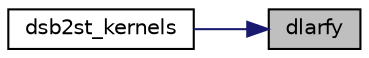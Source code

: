 digraph "dlarfy"
{
 // LATEX_PDF_SIZE
  edge [fontname="Helvetica",fontsize="10",labelfontname="Helvetica",labelfontsize="10"];
  node [fontname="Helvetica",fontsize="10",shape=record];
  rankdir="RL";
  Node1 [label="dlarfy",height=0.2,width=0.4,color="black", fillcolor="grey75", style="filled", fontcolor="black",tooltip="DLARFY"];
  Node1 -> Node2 [dir="back",color="midnightblue",fontsize="10",style="solid",fontname="Helvetica"];
  Node2 [label="dsb2st_kernels",height=0.2,width=0.4,color="black", fillcolor="white", style="filled",URL="$dsb2st__kernels_8f.html#a05cb49c56dfeae0cf40aea85a33c8195",tooltip="DSB2ST_KERNELS"];
}
